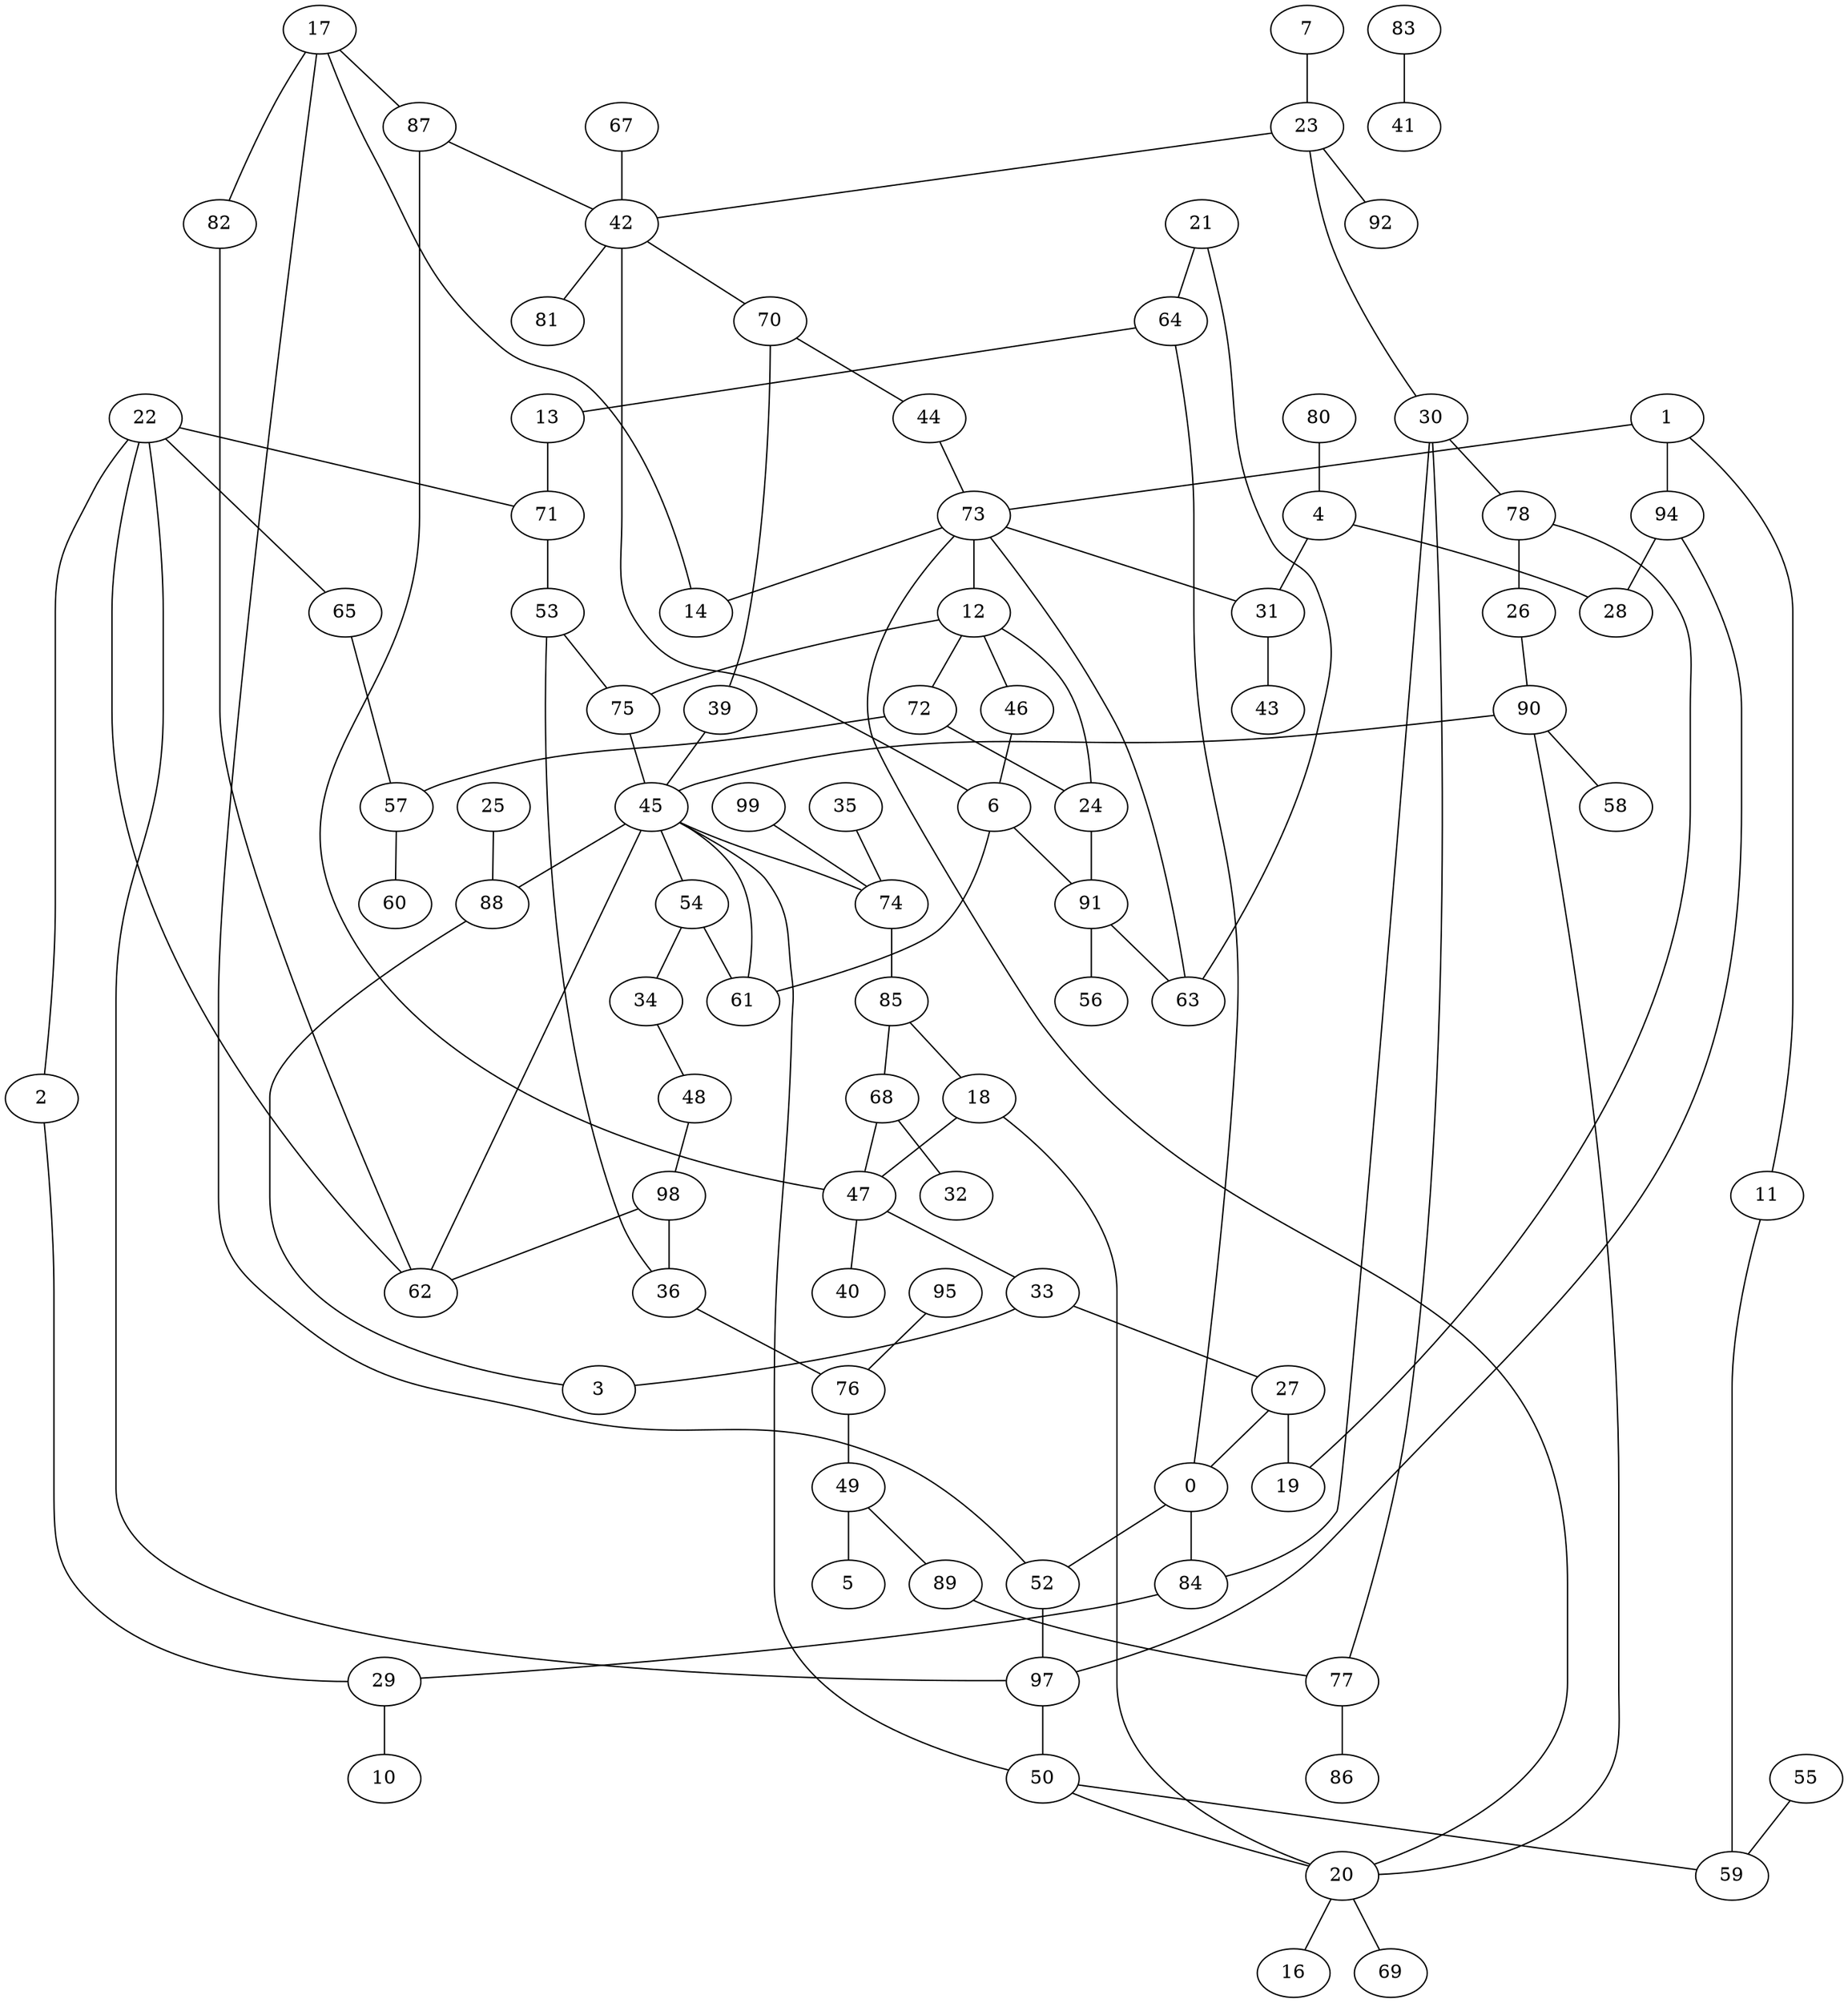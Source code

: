 graph{
49 -- 5;
47 -- 40;
19 -- 78;
17 -- 87;
17 -- 52;
30 -- 77;
91 -- 56;
73 -- 12;
1 -- 11;
47 -- 33;
95 -- 76;
80 -- 4;
22 -- 62;
77 -- 86;
54 -- 34;
89 -- 77;
48 -- 98;
84 -- 29;
2 -- 29;
49 -- 89;
67 -- 42;
85 -- 68;
83 -- 41;
87 -- 42;
35 -- 74;
45 -- 54;
18 -- 20;
57 -- 60;
68 -- 32;
62 -- 45;
25 -- 88;
7 -- 23;
1 -- 94;
6 -- 61;
44 -- 73;
98 -- 62;
6 -- 91;
68 -- 47;
52 -- 97;
12 -- 75;
55 -- 59;
88 -- 3;
63 -- 73;
45 -- 50;
0 -- 52;
64 -- 13;
33 -- 3;
22 -- 65;
87 -- 47;
94 -- 97;
12 -- 46;
22 -- 97;
20 -- 90;
76 -- 49;
50 -- 59;
73 -- 31;
1 -- 73;
42 -- 6;
61 -- 45;
24 -- 12;
13 -- 71;
0 -- 84;
4 -- 31;
21 -- 64;
84 -- 30;
73 -- 20;
22 -- 71;
53 -- 75;
29 -- 10;
22 -- 2;
23 -- 30;
73 -- 14;
94 -- 28;
34 -- 48;
42 -- 70;
46 -- 6;
45 -- 88;
54 -- 61;
20 -- 16;
45 -- 74;
27 -- 19;
23 -- 42;
27 -- 0;
53 -- 36;
74 -- 85;
82 -- 62;
65 -- 57;
71 -- 53;
23 -- 92;
64 -- 0;
90 -- 45;
90 -- 58;
20 -- 69;
21 -- 63;
91 -- 63;
42 -- 81;
18 -- 47;
75 -- 45;
17 -- 82;
26 -- 90;
33 -- 27;
12 -- 72;
70 -- 44;
78 -- 26;
17 -- 14;
31 -- 43;
97 -- 50;
39 -- 45;
24 -- 91;
72 -- 57;
36 -- 76;
72 -- 24;
98 -- 36;
99 -- 74;
85 -- 18;
50 -- 20;
4 -- 28;
11 -- 59;
70 -- 39;
30 -- 78;
}
